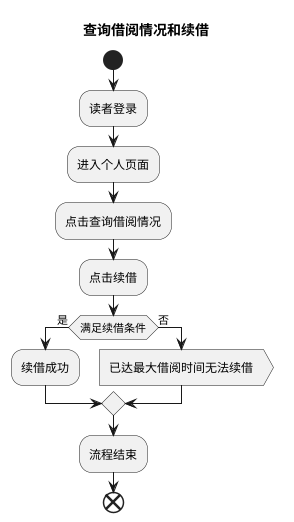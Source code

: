 @startuml
title 查询借阅情况和续借
start
:读者登录;
:进入个人页面;
:点击查询借阅情况;
:点击续借;
if(满足续借条件) then(是)
    :续借成功;
    else (否)
    :已达最大借阅时间无法续借>
    endif
    :流程结束;
    end
@enduml